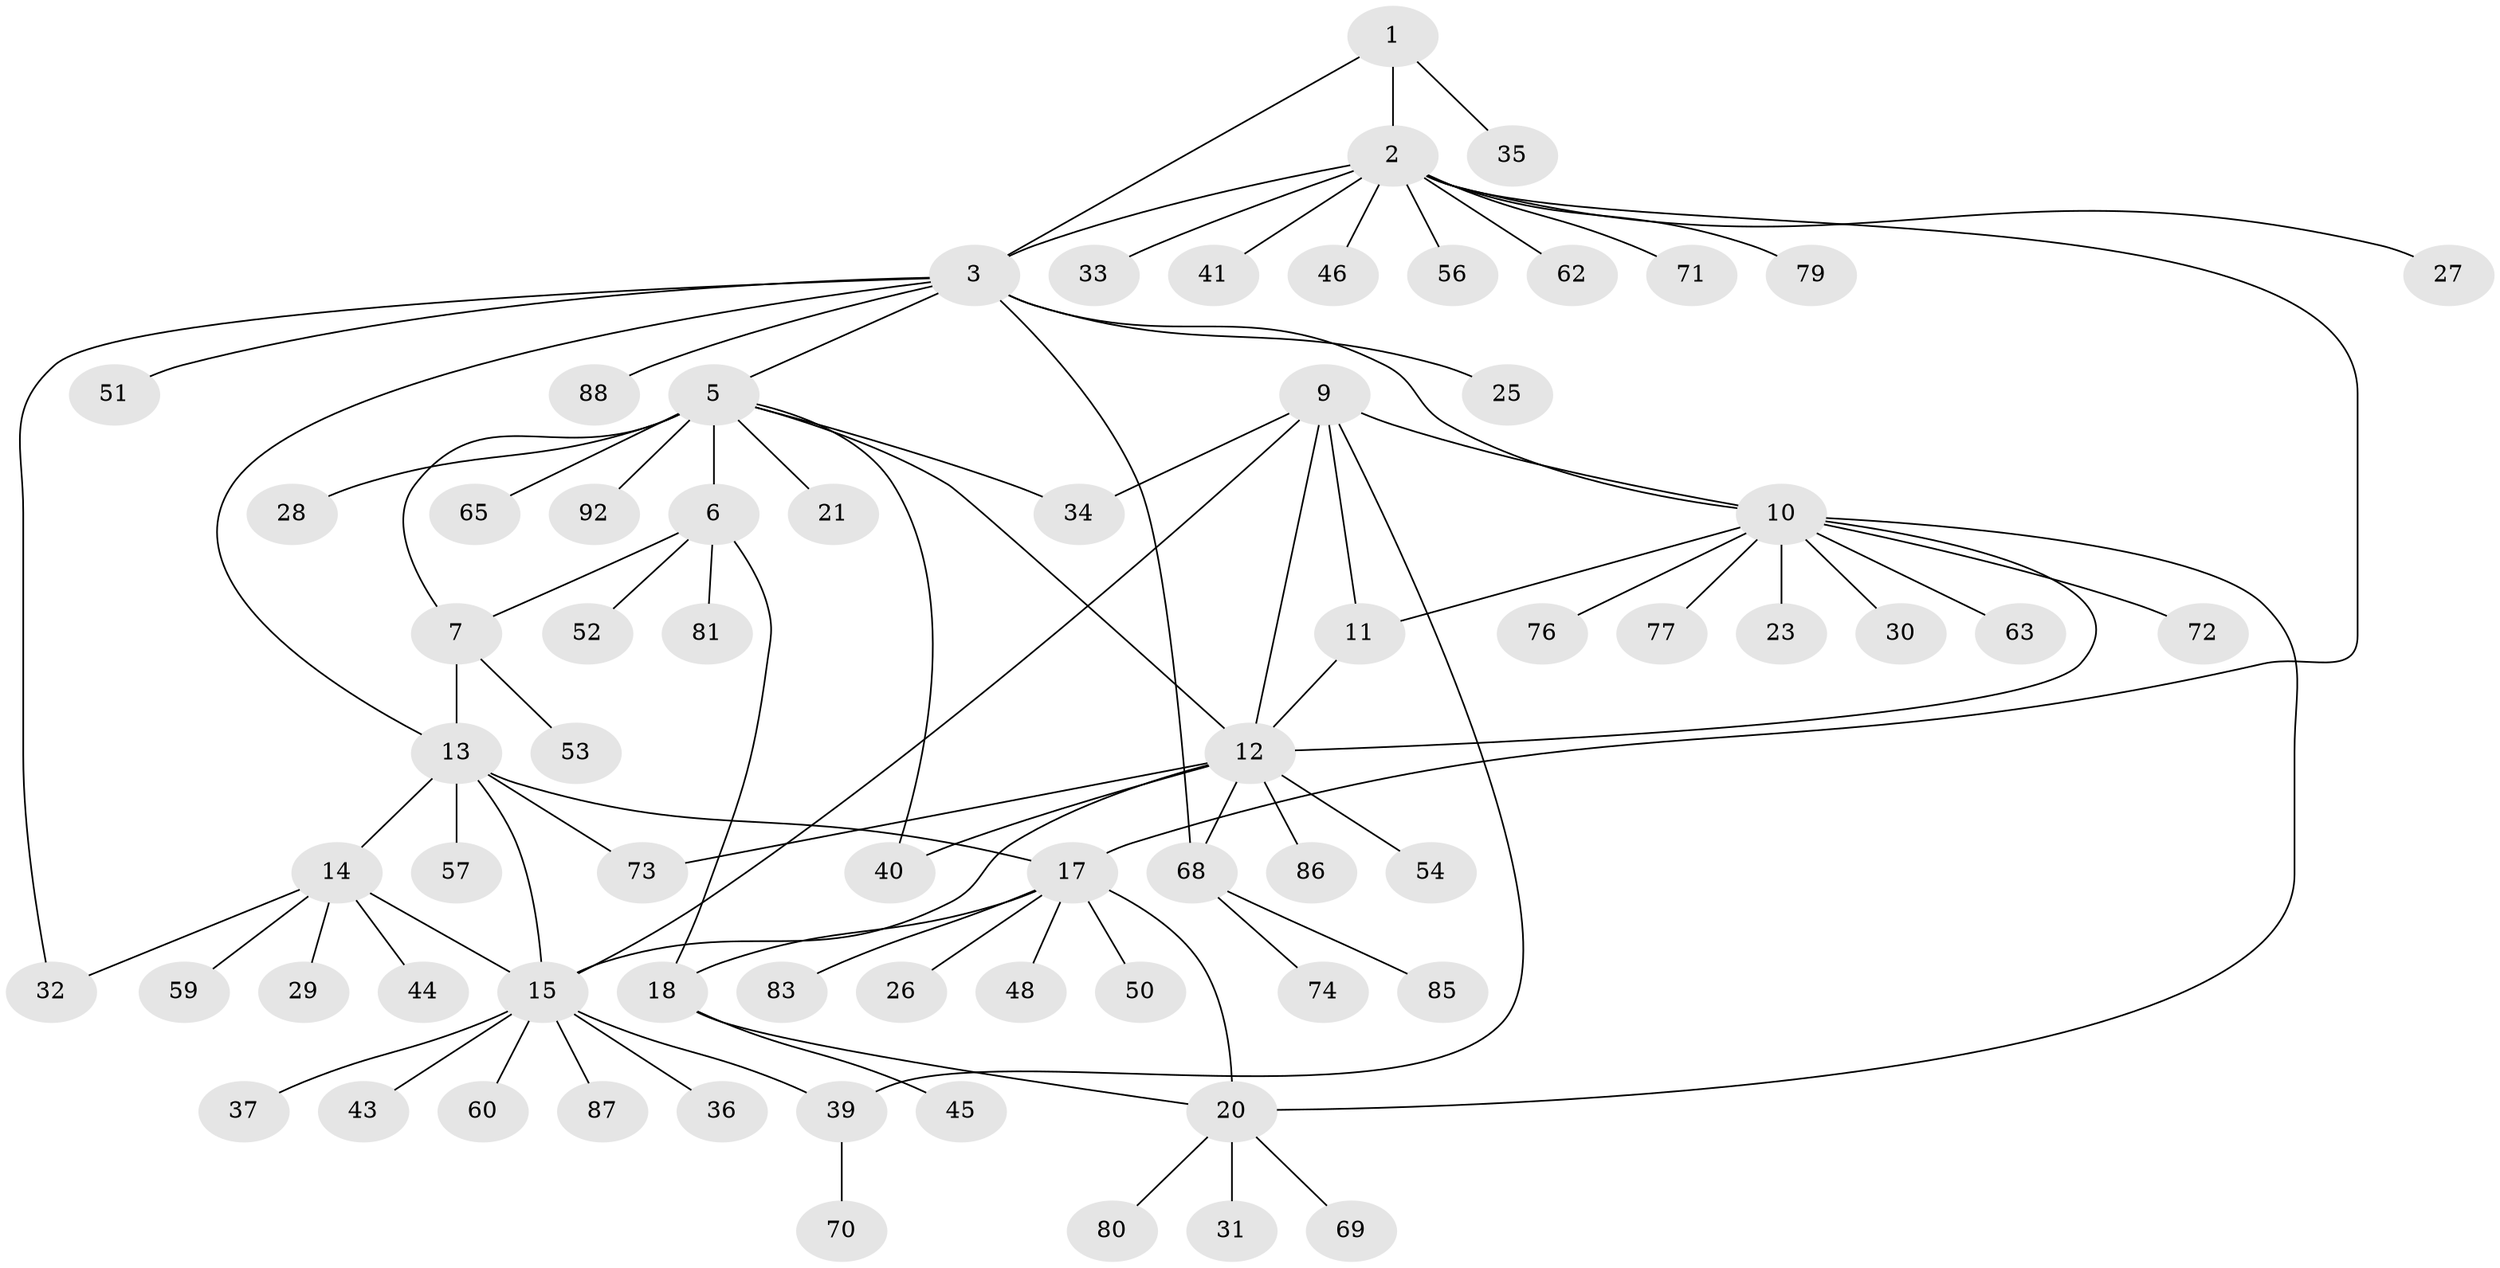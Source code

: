 // original degree distribution, {4: 0.021739130434782608, 8: 0.043478260869565216, 11: 0.03260869565217391, 7: 0.06521739130434782, 6: 0.021739130434782608, 3: 0.05434782608695652, 10: 0.010869565217391304, 5: 0.010869565217391304, 2: 0.16304347826086957, 1: 0.5760869565217391}
// Generated by graph-tools (version 1.1) at 2025/11/02/27/25 16:11:36]
// undirected, 69 vertices, 88 edges
graph export_dot {
graph [start="1"]
  node [color=gray90,style=filled];
  1;
  2 [super="+4"];
  3 [super="+47"];
  5 [super="+8"];
  6 [super="+22"];
  7 [super="+82"];
  9 [super="+91"];
  10 [super="+64"];
  11;
  12 [super="+55"];
  13 [super="+49"];
  14 [super="+16"];
  15 [super="+24"];
  17 [super="+19"];
  18 [super="+38"];
  20 [super="+67"];
  21 [super="+90"];
  23;
  25;
  26;
  27;
  28;
  29;
  30;
  31;
  32;
  33;
  34 [super="+58"];
  35 [super="+61"];
  36;
  37 [super="+42"];
  39;
  40;
  41;
  43;
  44;
  45;
  46;
  48;
  50 [super="+89"];
  51;
  52;
  53;
  54;
  56;
  57 [super="+78"];
  59 [super="+66"];
  60;
  62;
  63;
  65 [super="+75"];
  68 [super="+84"];
  69;
  70;
  71;
  72;
  73;
  74;
  76;
  77;
  79;
  80;
  81;
  83;
  85;
  86;
  87;
  88;
  92;
  1 -- 2 [weight=2];
  1 -- 3;
  1 -- 35;
  2 -- 3 [weight=2];
  2 -- 27;
  2 -- 41;
  2 -- 46;
  2 -- 56;
  2 -- 79;
  2 -- 17;
  2 -- 33;
  2 -- 71;
  2 -- 62;
  3 -- 10;
  3 -- 13;
  3 -- 25;
  3 -- 32;
  3 -- 68;
  3 -- 88;
  3 -- 5;
  3 -- 51;
  5 -- 6 [weight=2];
  5 -- 7 [weight=2];
  5 -- 12;
  5 -- 34;
  5 -- 40;
  5 -- 92;
  5 -- 65;
  5 -- 21;
  5 -- 28;
  6 -- 7;
  6 -- 18;
  6 -- 52;
  6 -- 81;
  7 -- 13;
  7 -- 53;
  9 -- 10;
  9 -- 11;
  9 -- 12;
  9 -- 15;
  9 -- 34;
  9 -- 39;
  10 -- 11;
  10 -- 12;
  10 -- 20;
  10 -- 23;
  10 -- 30;
  10 -- 63;
  10 -- 72;
  10 -- 77;
  10 -- 76;
  11 -- 12;
  12 -- 40;
  12 -- 54;
  12 -- 68;
  12 -- 73;
  12 -- 86;
  12 -- 15;
  13 -- 14 [weight=2];
  13 -- 15;
  13 -- 73;
  13 -- 17 [weight=2];
  13 -- 57;
  14 -- 15 [weight=2];
  14 -- 29;
  14 -- 32;
  14 -- 44;
  14 -- 59;
  15 -- 37;
  15 -- 39;
  15 -- 43;
  15 -- 60;
  15 -- 87;
  15 -- 36;
  17 -- 18 [weight=2];
  17 -- 20 [weight=2];
  17 -- 26;
  17 -- 50;
  17 -- 83;
  17 -- 48;
  18 -- 20;
  18 -- 45;
  20 -- 31;
  20 -- 69;
  20 -- 80;
  39 -- 70;
  68 -- 74;
  68 -- 85;
}
